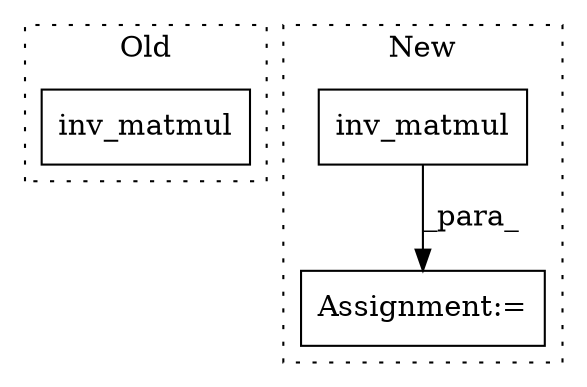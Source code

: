 digraph G {
subgraph cluster0 {
1 [label="inv_matmul" a="32" s="4627,4686" l="11,1" shape="box"];
label = "Old";
style="dotted";
}
subgraph cluster1 {
2 [label="inv_matmul" a="32" s="4736,4788" l="11,1" shape="box"];
3 [label="Assignment:=" a="7" s="4726" l="1" shape="box"];
label = "New";
style="dotted";
}
2 -> 3 [label="_para_"];
}